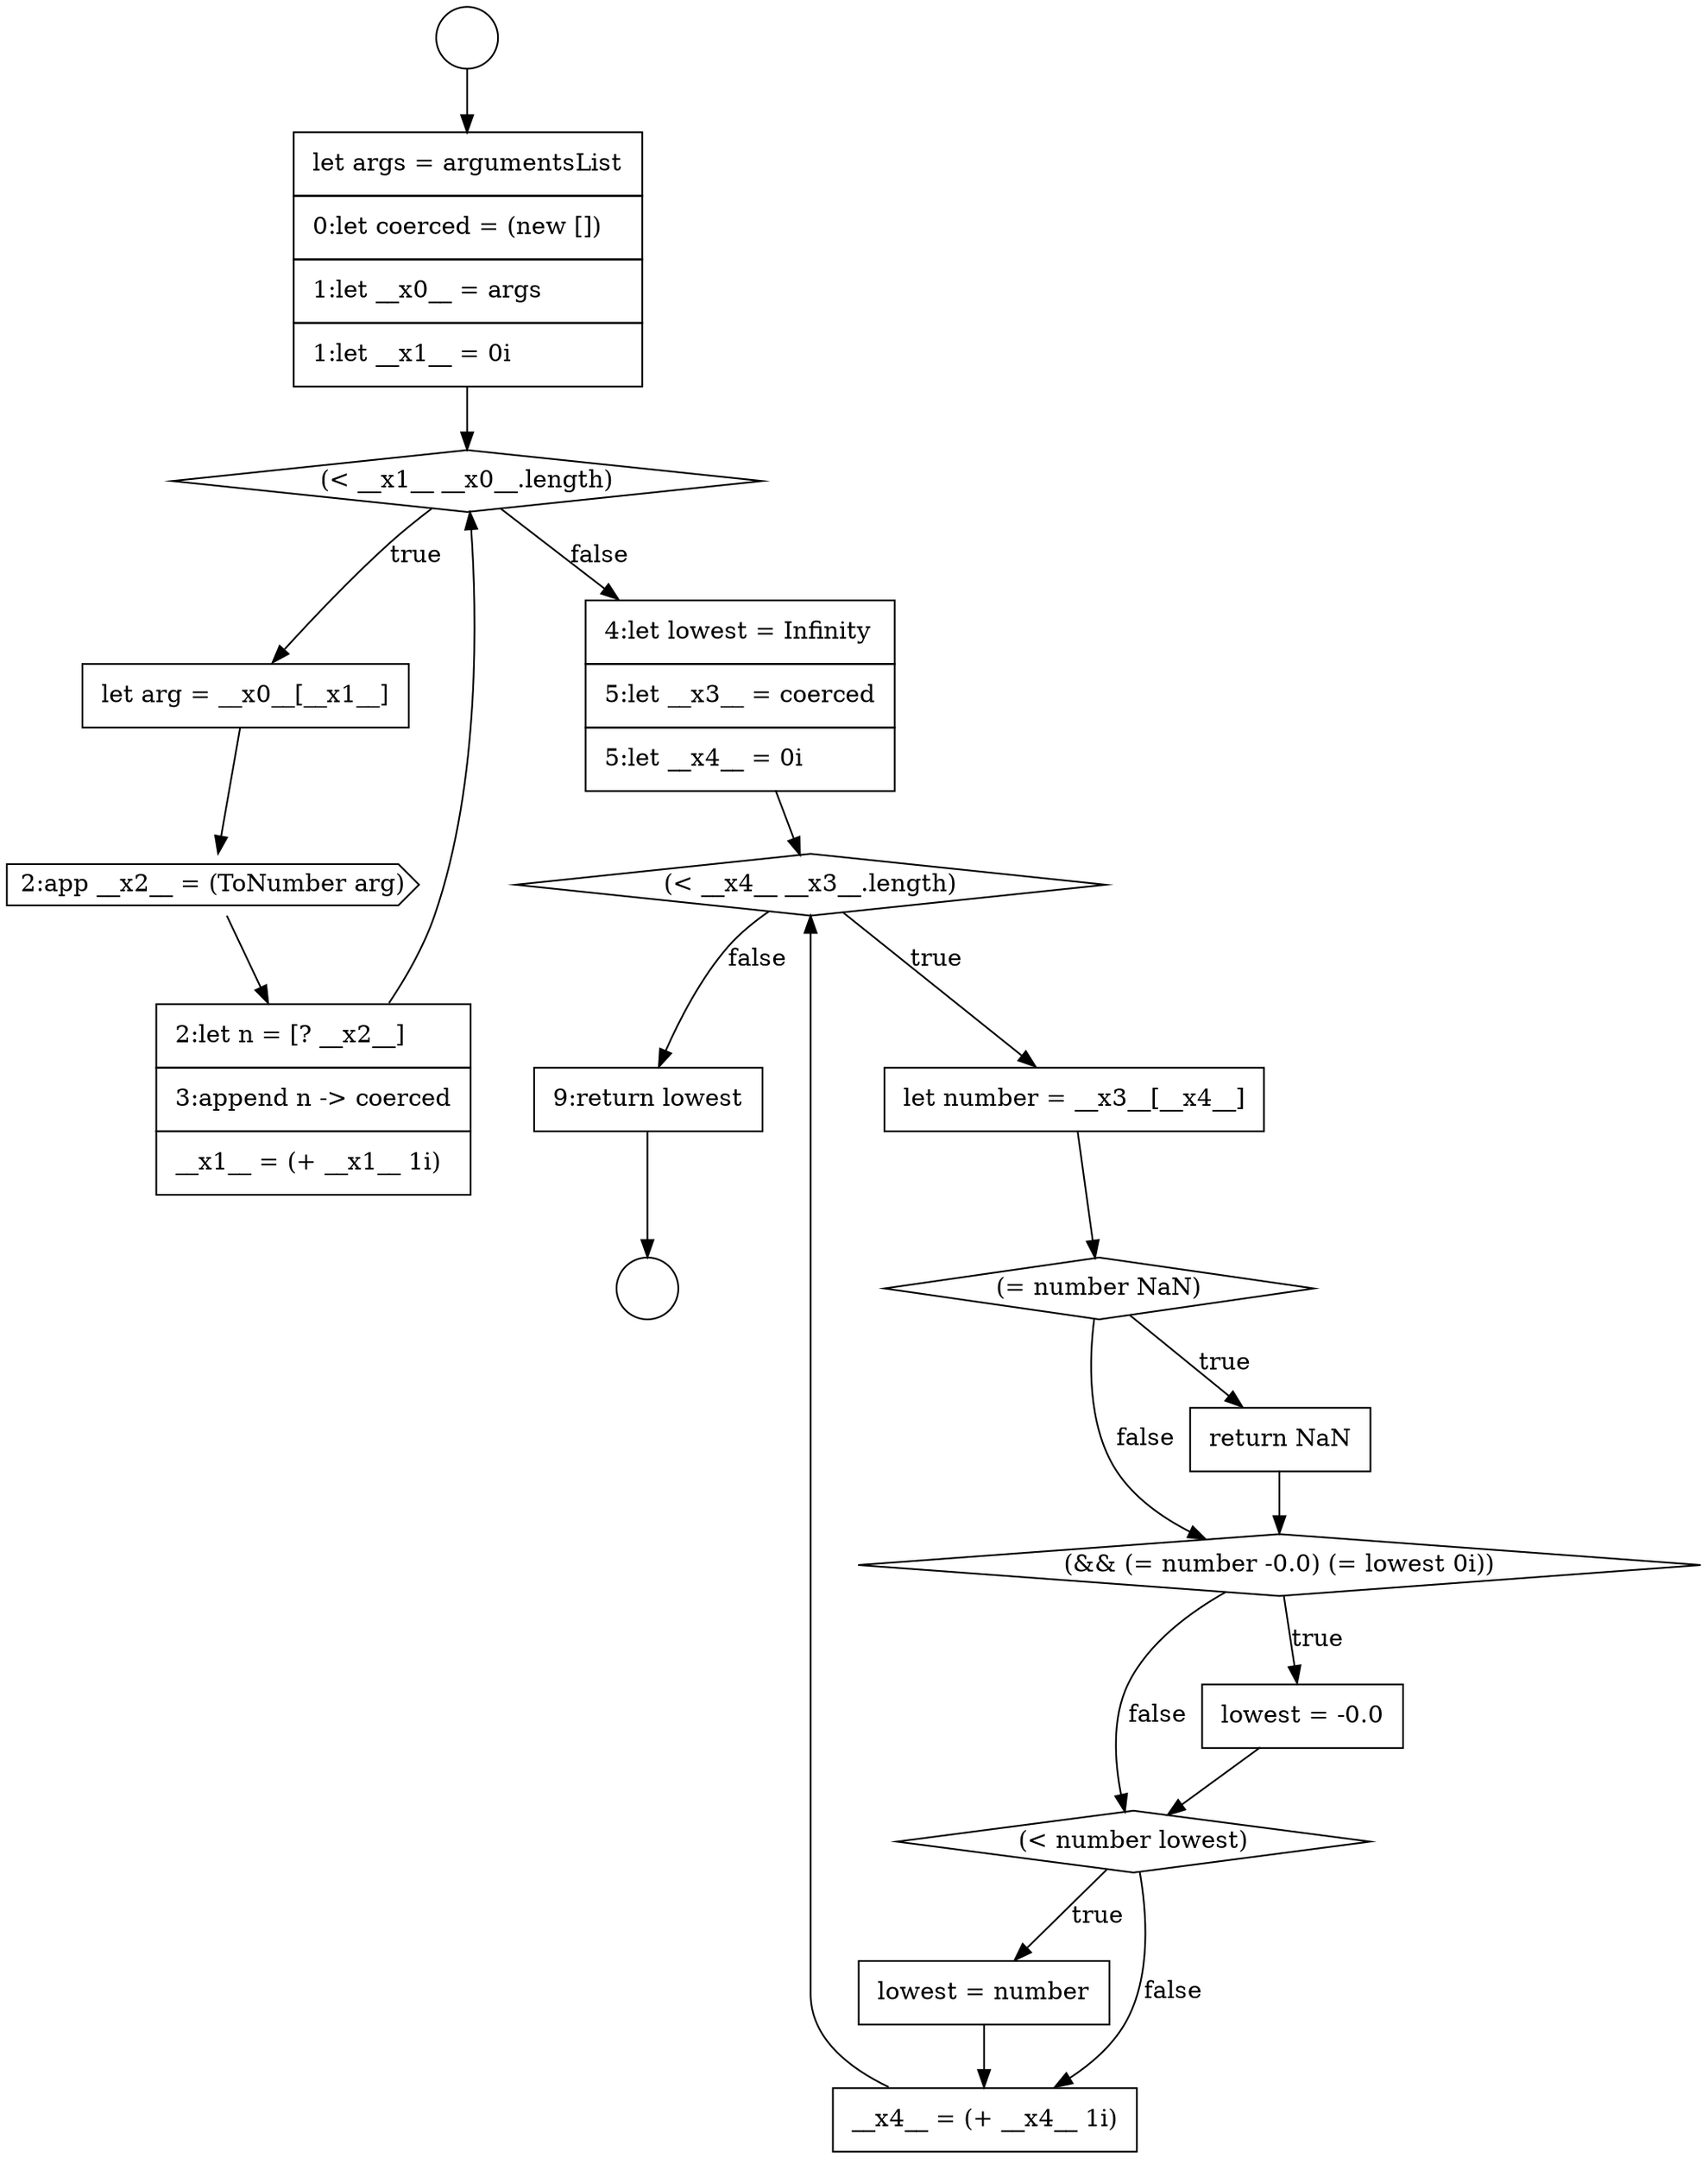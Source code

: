 digraph {
  node0 [shape=circle label=" " color="black" fillcolor="white" style=filled]
  node5 [shape=cds, label=<<font color="black">2:app __x2__ = (ToNumber arg)</font>> color="black" fillcolor="white" style=filled]
  node10 [shape=diamond, label=<<font color="black">(= number NaN)</font>> color="black" fillcolor="white" style=filled]
  node14 [shape=diamond, label=<<font color="black">(&lt; number lowest)</font>> color="black" fillcolor="white" style=filled]
  node1 [shape=circle label=" " color="black" fillcolor="white" style=filled]
  node6 [shape=none, margin=0, label=<<font color="black">
    <table border="0" cellborder="1" cellspacing="0" cellpadding="10">
      <tr><td align="left">2:let n = [? __x2__]</td></tr>
      <tr><td align="left">3:append n -&gt; coerced</td></tr>
      <tr><td align="left">__x1__ = (+ __x1__ 1i)</td></tr>
    </table>
  </font>> color="black" fillcolor="white" style=filled]
  node9 [shape=none, margin=0, label=<<font color="black">
    <table border="0" cellborder="1" cellspacing="0" cellpadding="10">
      <tr><td align="left">let number = __x3__[__x4__]</td></tr>
    </table>
  </font>> color="black" fillcolor="white" style=filled]
  node13 [shape=none, margin=0, label=<<font color="black">
    <table border="0" cellborder="1" cellspacing="0" cellpadding="10">
      <tr><td align="left">lowest = -0.0</td></tr>
    </table>
  </font>> color="black" fillcolor="white" style=filled]
  node2 [shape=none, margin=0, label=<<font color="black">
    <table border="0" cellborder="1" cellspacing="0" cellpadding="10">
      <tr><td align="left">let args = argumentsList</td></tr>
      <tr><td align="left">0:let coerced = (new [])</td></tr>
      <tr><td align="left">1:let __x0__ = args</td></tr>
      <tr><td align="left">1:let __x1__ = 0i</td></tr>
    </table>
  </font>> color="black" fillcolor="white" style=filled]
  node17 [shape=none, margin=0, label=<<font color="black">
    <table border="0" cellborder="1" cellspacing="0" cellpadding="10">
      <tr><td align="left">9:return lowest</td></tr>
    </table>
  </font>> color="black" fillcolor="white" style=filled]
  node12 [shape=diamond, label=<<font color="black">(&amp;&amp; (= number -0.0) (= lowest 0i))</font>> color="black" fillcolor="white" style=filled]
  node7 [shape=none, margin=0, label=<<font color="black">
    <table border="0" cellborder="1" cellspacing="0" cellpadding="10">
      <tr><td align="left">4:let lowest = Infinity</td></tr>
      <tr><td align="left">5:let __x3__ = coerced</td></tr>
      <tr><td align="left">5:let __x4__ = 0i</td></tr>
    </table>
  </font>> color="black" fillcolor="white" style=filled]
  node3 [shape=diamond, label=<<font color="black">(&lt; __x1__ __x0__.length)</font>> color="black" fillcolor="white" style=filled]
  node16 [shape=none, margin=0, label=<<font color="black">
    <table border="0" cellborder="1" cellspacing="0" cellpadding="10">
      <tr><td align="left">__x4__ = (+ __x4__ 1i)</td></tr>
    </table>
  </font>> color="black" fillcolor="white" style=filled]
  node11 [shape=none, margin=0, label=<<font color="black">
    <table border="0" cellborder="1" cellspacing="0" cellpadding="10">
      <tr><td align="left">return NaN</td></tr>
    </table>
  </font>> color="black" fillcolor="white" style=filled]
  node8 [shape=diamond, label=<<font color="black">(&lt; __x4__ __x3__.length)</font>> color="black" fillcolor="white" style=filled]
  node4 [shape=none, margin=0, label=<<font color="black">
    <table border="0" cellborder="1" cellspacing="0" cellpadding="10">
      <tr><td align="left">let arg = __x0__[__x1__]</td></tr>
    </table>
  </font>> color="black" fillcolor="white" style=filled]
  node15 [shape=none, margin=0, label=<<font color="black">
    <table border="0" cellborder="1" cellspacing="0" cellpadding="10">
      <tr><td align="left">lowest = number</td></tr>
    </table>
  </font>> color="black" fillcolor="white" style=filled]
  node5 -> node6 [ color="black"]
  node7 -> node8 [ color="black"]
  node10 -> node11 [label=<<font color="black">true</font>> color="black"]
  node10 -> node12 [label=<<font color="black">false</font>> color="black"]
  node17 -> node1 [ color="black"]
  node11 -> node12 [ color="black"]
  node13 -> node14 [ color="black"]
  node6 -> node3 [ color="black"]
  node0 -> node2 [ color="black"]
  node9 -> node10 [ color="black"]
  node16 -> node8 [ color="black"]
  node4 -> node5 [ color="black"]
  node8 -> node9 [label=<<font color="black">true</font>> color="black"]
  node8 -> node17 [label=<<font color="black">false</font>> color="black"]
  node3 -> node4 [label=<<font color="black">true</font>> color="black"]
  node3 -> node7 [label=<<font color="black">false</font>> color="black"]
  node2 -> node3 [ color="black"]
  node15 -> node16 [ color="black"]
  node14 -> node15 [label=<<font color="black">true</font>> color="black"]
  node14 -> node16 [label=<<font color="black">false</font>> color="black"]
  node12 -> node13 [label=<<font color="black">true</font>> color="black"]
  node12 -> node14 [label=<<font color="black">false</font>> color="black"]
}
